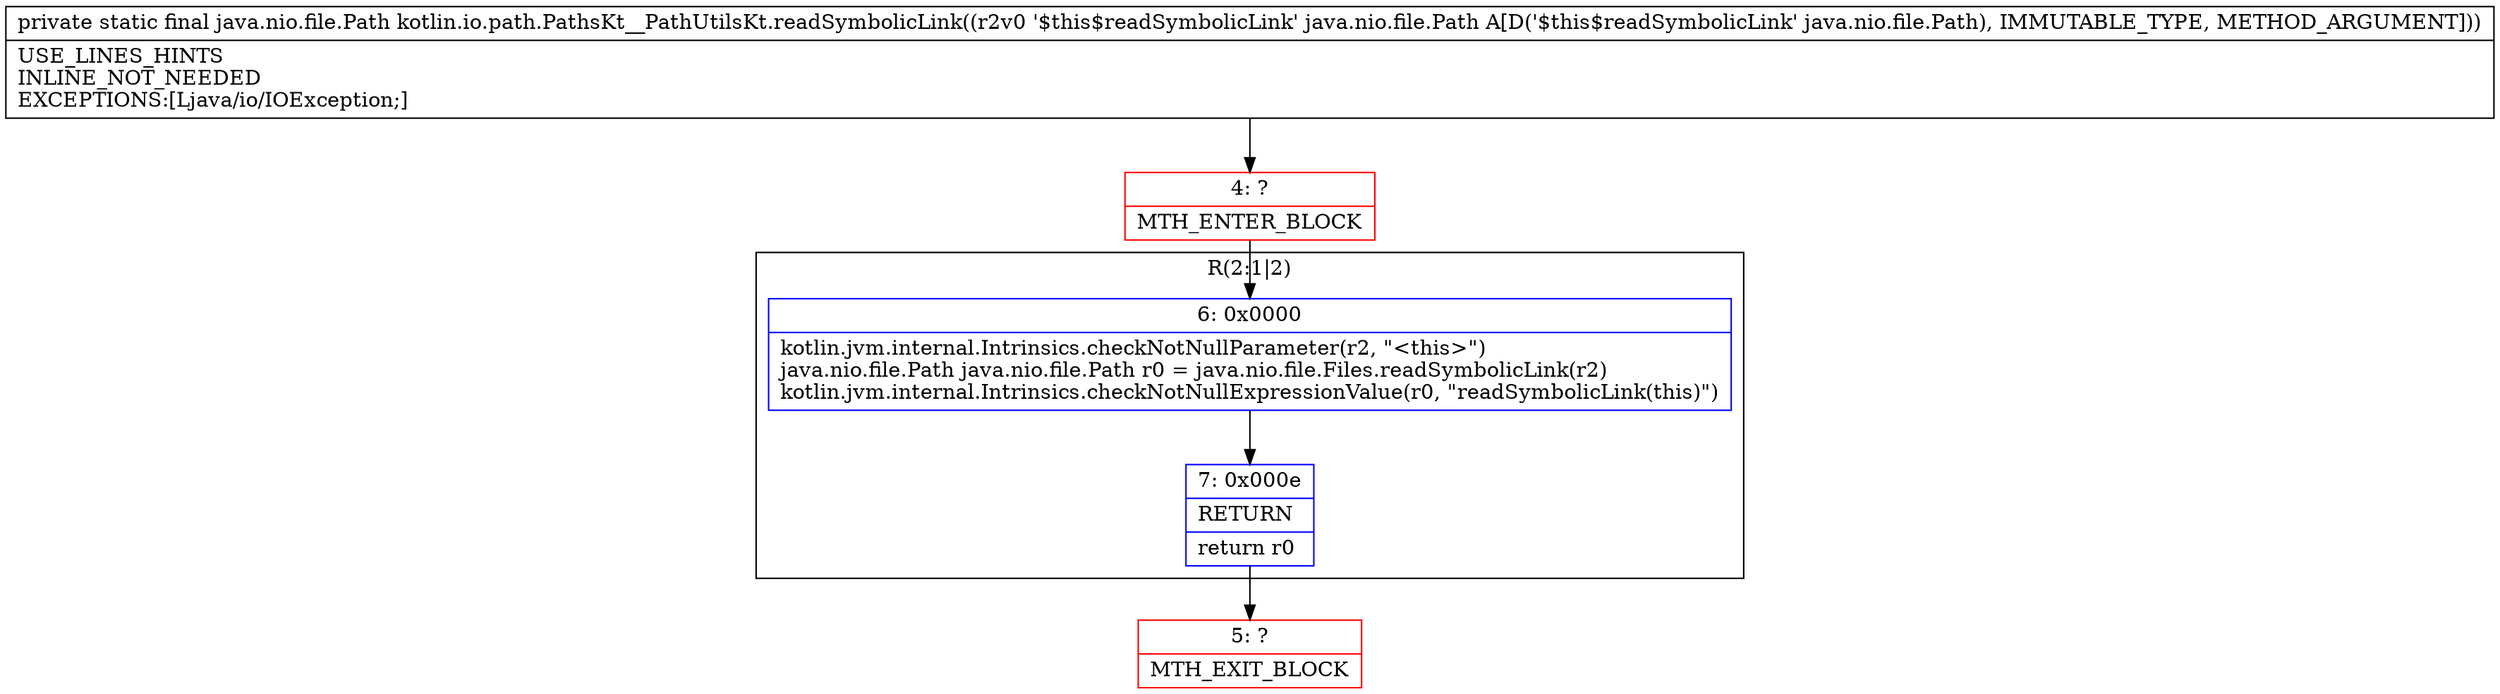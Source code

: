 digraph "CFG forkotlin.io.path.PathsKt__PathUtilsKt.readSymbolicLink(Ljava\/nio\/file\/Path;)Ljava\/nio\/file\/Path;" {
subgraph cluster_Region_497498964 {
label = "R(2:1|2)";
node [shape=record,color=blue];
Node_6 [shape=record,label="{6\:\ 0x0000|kotlin.jvm.internal.Intrinsics.checkNotNullParameter(r2, \"\<this\>\")\ljava.nio.file.Path java.nio.file.Path r0 = java.nio.file.Files.readSymbolicLink(r2)\lkotlin.jvm.internal.Intrinsics.checkNotNullExpressionValue(r0, \"readSymbolicLink(this)\")\l}"];
Node_7 [shape=record,label="{7\:\ 0x000e|RETURN\l|return r0\l}"];
}
Node_4 [shape=record,color=red,label="{4\:\ ?|MTH_ENTER_BLOCK\l}"];
Node_5 [shape=record,color=red,label="{5\:\ ?|MTH_EXIT_BLOCK\l}"];
MethodNode[shape=record,label="{private static final java.nio.file.Path kotlin.io.path.PathsKt__PathUtilsKt.readSymbolicLink((r2v0 '$this$readSymbolicLink' java.nio.file.Path A[D('$this$readSymbolicLink' java.nio.file.Path), IMMUTABLE_TYPE, METHOD_ARGUMENT]))  | USE_LINES_HINTS\lINLINE_NOT_NEEDED\lEXCEPTIONS:[Ljava\/io\/IOException;]\l}"];
MethodNode -> Node_4;Node_6 -> Node_7;
Node_7 -> Node_5;
Node_4 -> Node_6;
}

